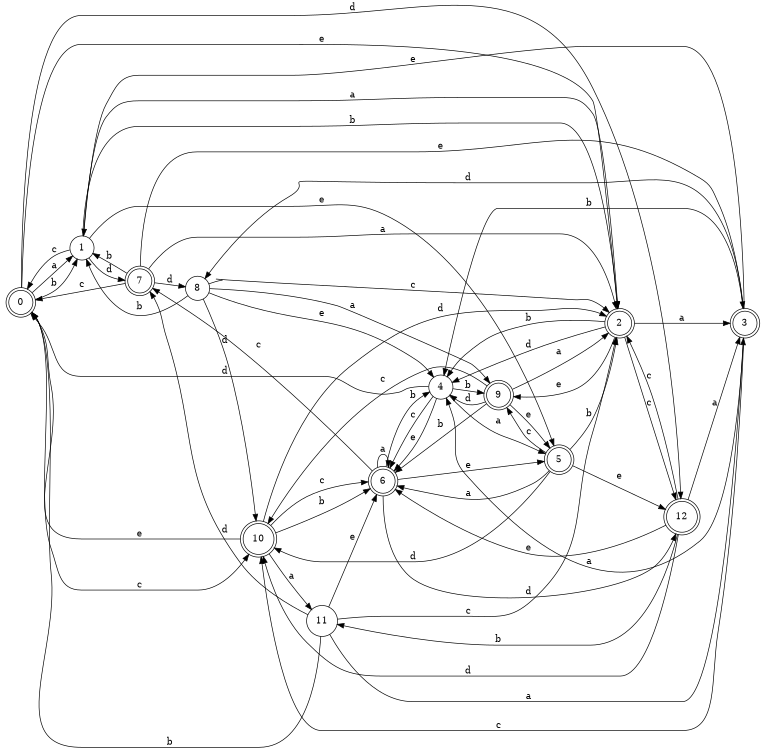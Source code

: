 digraph n11_5 {
__start0 [label="" shape="none"];

rankdir=LR;
size="8,5";

s0 [style="rounded,filled", color="black", fillcolor="white" shape="doublecircle", label="0"];
s1 [style="filled", color="black", fillcolor="white" shape="circle", label="1"];
s2 [style="rounded,filled", color="black", fillcolor="white" shape="doublecircle", label="2"];
s3 [style="rounded,filled", color="black", fillcolor="white" shape="doublecircle", label="3"];
s4 [style="filled", color="black", fillcolor="white" shape="circle", label="4"];
s5 [style="rounded,filled", color="black", fillcolor="white" shape="doublecircle", label="5"];
s6 [style="rounded,filled", color="black", fillcolor="white" shape="doublecircle", label="6"];
s7 [style="rounded,filled", color="black", fillcolor="white" shape="doublecircle", label="7"];
s8 [style="filled", color="black", fillcolor="white" shape="circle", label="8"];
s9 [style="rounded,filled", color="black", fillcolor="white" shape="doublecircle", label="9"];
s10 [style="rounded,filled", color="black", fillcolor="white" shape="doublecircle", label="10"];
s11 [style="filled", color="black", fillcolor="white" shape="circle", label="11"];
s12 [style="rounded,filled", color="black", fillcolor="white" shape="doublecircle", label="12"];
s0 -> s1 [label="a"];
s0 -> s1 [label="b"];
s0 -> s10 [label="c"];
s0 -> s12 [label="d"];
s0 -> s2 [label="e"];
s1 -> s2 [label="a"];
s1 -> s2 [label="b"];
s1 -> s0 [label="c"];
s1 -> s7 [label="d"];
s1 -> s5 [label="e"];
s2 -> s3 [label="a"];
s2 -> s4 [label="b"];
s2 -> s12 [label="c"];
s2 -> s4 [label="d"];
s2 -> s9 [label="e"];
s3 -> s4 [label="a"];
s3 -> s4 [label="b"];
s3 -> s10 [label="c"];
s3 -> s8 [label="d"];
s3 -> s1 [label="e"];
s4 -> s5 [label="a"];
s4 -> s9 [label="b"];
s4 -> s6 [label="c"];
s4 -> s0 [label="d"];
s4 -> s6 [label="e"];
s5 -> s6 [label="a"];
s5 -> s2 [label="b"];
s5 -> s9 [label="c"];
s5 -> s10 [label="d"];
s5 -> s12 [label="e"];
s6 -> s6 [label="a"];
s6 -> s4 [label="b"];
s6 -> s7 [label="c"];
s6 -> s12 [label="d"];
s6 -> s5 [label="e"];
s7 -> s2 [label="a"];
s7 -> s1 [label="b"];
s7 -> s0 [label="c"];
s7 -> s8 [label="d"];
s7 -> s3 [label="e"];
s8 -> s9 [label="a"];
s8 -> s1 [label="b"];
s8 -> s2 [label="c"];
s8 -> s10 [label="d"];
s8 -> s4 [label="e"];
s9 -> s2 [label="a"];
s9 -> s6 [label="b"];
s9 -> s10 [label="c"];
s9 -> s4 [label="d"];
s9 -> s5 [label="e"];
s10 -> s11 [label="a"];
s10 -> s6 [label="b"];
s10 -> s6 [label="c"];
s10 -> s2 [label="d"];
s10 -> s0 [label="e"];
s11 -> s3 [label="a"];
s11 -> s0 [label="b"];
s11 -> s2 [label="c"];
s11 -> s7 [label="d"];
s11 -> s6 [label="e"];
s12 -> s3 [label="a"];
s12 -> s11 [label="b"];
s12 -> s2 [label="c"];
s12 -> s10 [label="d"];
s12 -> s6 [label="e"];

}